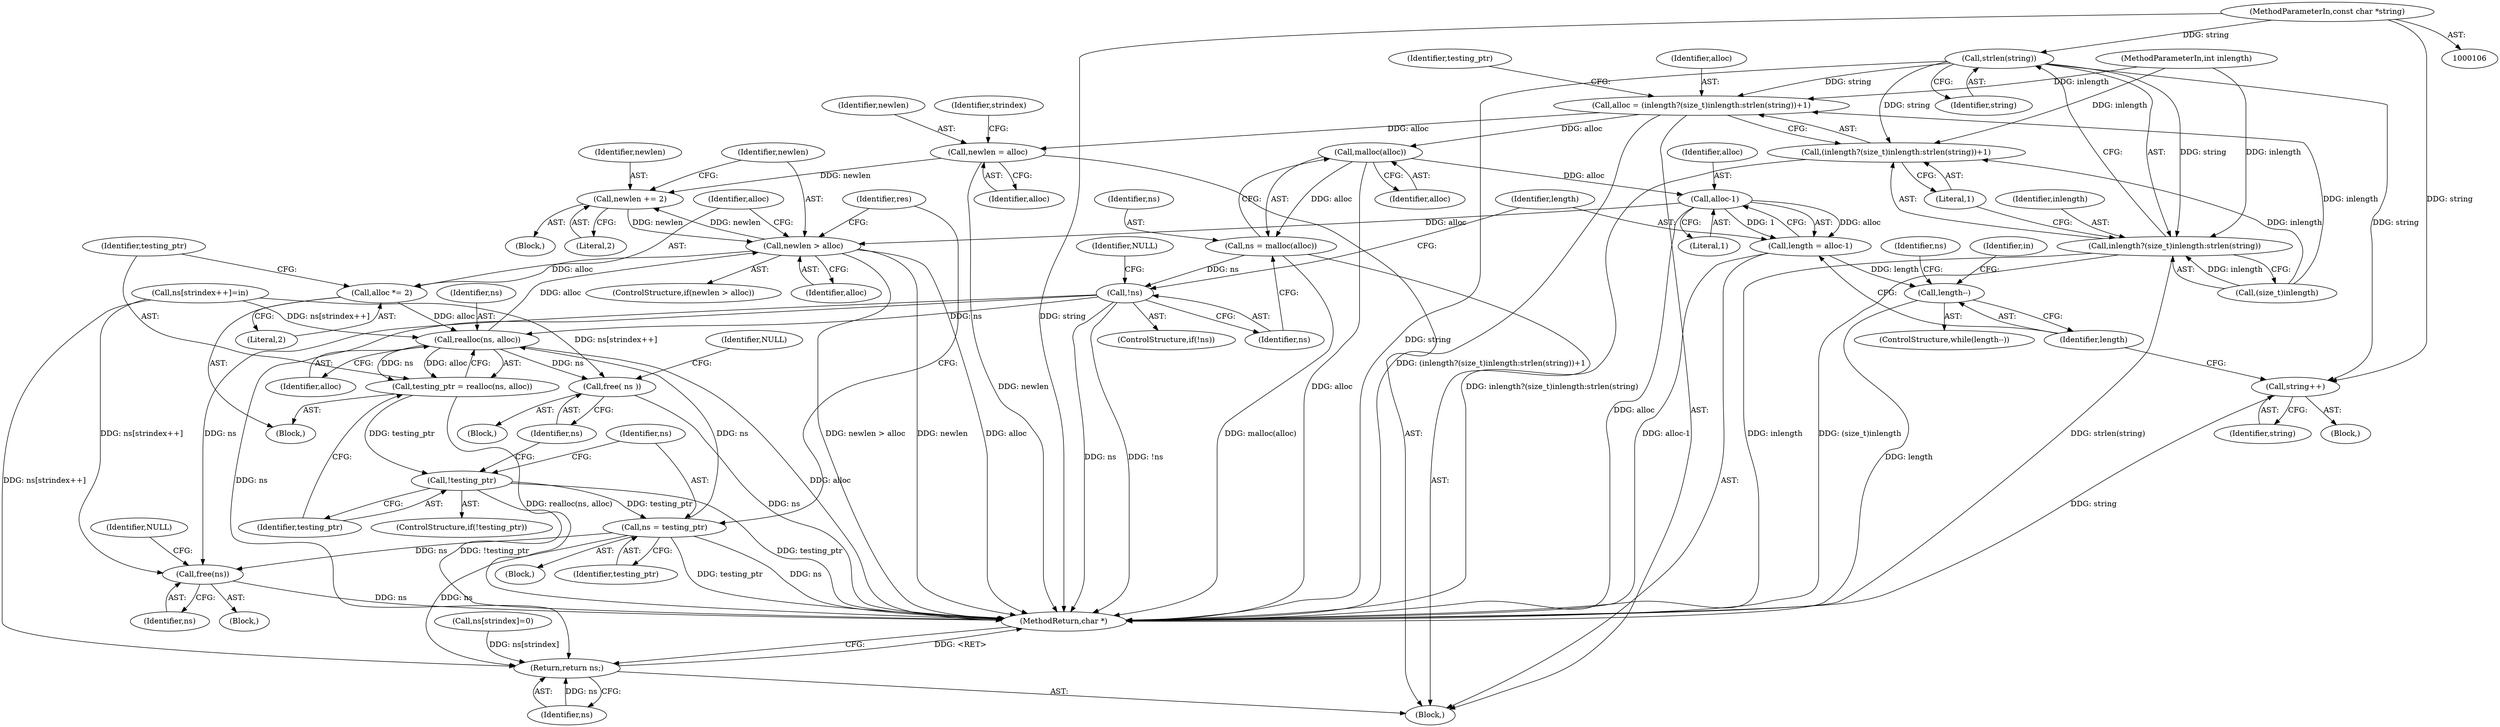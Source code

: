digraph "0_curl_75ca568fa1c19de4c5358fed246686de8467c238@API" {
"1000120" [label="(Call,strlen(string))"];
"1000108" [label="(MethodParameterIn,const char *string)"];
"1000112" [label="(Call,alloc = (inlength?(size_t)inlength:strlen(string))+1)"];
"1000130" [label="(Call,newlen = alloc)"];
"1000172" [label="(Call,newlen += 2)"];
"1000176" [label="(Call,newlen > alloc)"];
"1000180" [label="(Call,alloc *= 2)"];
"1000185" [label="(Call,realloc(ns, alloc))"];
"1000183" [label="(Call,testing_ptr = realloc(ns, alloc))"];
"1000189" [label="(Call,!testing_ptr)"];
"1000198" [label="(Call,ns = testing_ptr)"];
"1000211" [label="(Call,free(ns))"];
"1000233" [label="(Return,return ns;)"];
"1000192" [label="(Call,free( ns ))"];
"1000141" [label="(Call,malloc(alloc))"];
"1000139" [label="(Call,ns = malloc(alloc))"];
"1000144" [label="(Call,!ns)"];
"1000150" [label="(Call,alloc-1)"];
"1000148" [label="(Call,length = alloc-1)"];
"1000154" [label="(Call,length--)"];
"1000114" [label="(Call,(inlength?(size_t)inlength:strlen(string))+1)"];
"1000115" [label="(Call,inlength?(size_t)inlength:strlen(string))"];
"1000226" [label="(Call,string++)"];
"1000185" [label="(Call,realloc(ns, alloc))"];
"1000135" [label="(Identifier,strindex)"];
"1000198" [label="(Call,ns = testing_ptr)"];
"1000150" [label="(Call,alloc-1)"];
"1000197" [label="(Block,)"];
"1000158" [label="(Identifier,in)"];
"1000202" [label="(Identifier,res)"];
"1000191" [label="(Block,)"];
"1000116" [label="(Identifier,inlength)"];
"1000156" [label="(Block,)"];
"1000187" [label="(Identifier,alloc)"];
"1000115" [label="(Call,inlength?(size_t)inlength:strlen(string))"];
"1000175" [label="(ControlStructure,if(newlen > alloc))"];
"1000142" [label="(Identifier,alloc)"];
"1000132" [label="(Identifier,alloc)"];
"1000155" [label="(Identifier,length)"];
"1000122" [label="(Literal,1)"];
"1000130" [label="(Call,newlen = alloc)"];
"1000108" [label="(MethodParameterIn,const char *string)"];
"1000177" [label="(Identifier,newlen)"];
"1000176" [label="(Call,newlen > alloc)"];
"1000199" [label="(Identifier,ns)"];
"1000179" [label="(Block,)"];
"1000189" [label="(Call,!testing_ptr)"];
"1000214" [label="(Identifier,NULL)"];
"1000211" [label="(Call,free(ns))"];
"1000148" [label="(Call,length = alloc-1)"];
"1000109" [label="(MethodParameterIn,int inlength)"];
"1000192" [label="(Call,free( ns ))"];
"1000140" [label="(Identifier,ns)"];
"1000143" [label="(ControlStructure,if(!ns))"];
"1000188" [label="(ControlStructure,if(!testing_ptr))"];
"1000195" [label="(Identifier,NULL)"];
"1000181" [label="(Identifier,alloc)"];
"1000200" [label="(Identifier,testing_ptr)"];
"1000154" [label="(Call,length--)"];
"1000131" [label="(Identifier,newlen)"];
"1000174" [label="(Literal,2)"];
"1000210" [label="(Block,)"];
"1000149" [label="(Identifier,length)"];
"1000230" [label="(Identifier,ns)"];
"1000121" [label="(Identifier,string)"];
"1000110" [label="(Block,)"];
"1000164" [label="(Call,ns[strindex++]=in)"];
"1000184" [label="(Identifier,testing_ptr)"];
"1000178" [label="(Identifier,alloc)"];
"1000172" [label="(Call,newlen += 2)"];
"1000113" [label="(Identifier,alloc)"];
"1000141" [label="(Call,malloc(alloc))"];
"1000182" [label="(Literal,2)"];
"1000173" [label="(Identifier,newlen)"];
"1000190" [label="(Identifier,testing_ptr)"];
"1000112" [label="(Call,alloc = (inlength?(size_t)inlength:strlen(string))+1)"];
"1000186" [label="(Identifier,ns)"];
"1000114" [label="(Call,(inlength?(size_t)inlength:strlen(string))+1)"];
"1000233" [label="(Return,return ns;)"];
"1000153" [label="(ControlStructure,while(length--))"];
"1000147" [label="(Identifier,NULL)"];
"1000151" [label="(Identifier,alloc)"];
"1000126" [label="(Identifier,testing_ptr)"];
"1000180" [label="(Call,alloc *= 2)"];
"1000183" [label="(Call,testing_ptr = realloc(ns, alloc))"];
"1000145" [label="(Identifier,ns)"];
"1000193" [label="(Identifier,ns)"];
"1000212" [label="(Identifier,ns)"];
"1000227" [label="(Identifier,string)"];
"1000152" [label="(Literal,1)"];
"1000139" [label="(Call,ns = malloc(alloc))"];
"1000120" [label="(Call,strlen(string))"];
"1000235" [label="(MethodReturn,char *)"];
"1000228" [label="(Call,ns[strindex]=0)"];
"1000144" [label="(Call,!ns)"];
"1000226" [label="(Call,string++)"];
"1000171" [label="(Block,)"];
"1000234" [label="(Identifier,ns)"];
"1000117" [label="(Call,(size_t)inlength)"];
"1000120" -> "1000115"  [label="AST: "];
"1000120" -> "1000121"  [label="CFG: "];
"1000121" -> "1000120"  [label="AST: "];
"1000115" -> "1000120"  [label="CFG: "];
"1000120" -> "1000235"  [label="DDG: string"];
"1000120" -> "1000112"  [label="DDG: string"];
"1000120" -> "1000114"  [label="DDG: string"];
"1000120" -> "1000115"  [label="DDG: string"];
"1000108" -> "1000120"  [label="DDG: string"];
"1000120" -> "1000226"  [label="DDG: string"];
"1000108" -> "1000106"  [label="AST: "];
"1000108" -> "1000235"  [label="DDG: string"];
"1000108" -> "1000226"  [label="DDG: string"];
"1000112" -> "1000110"  [label="AST: "];
"1000112" -> "1000114"  [label="CFG: "];
"1000113" -> "1000112"  [label="AST: "];
"1000114" -> "1000112"  [label="AST: "];
"1000126" -> "1000112"  [label="CFG: "];
"1000112" -> "1000235"  [label="DDG: (inlength?(size_t)inlength:strlen(string))+1"];
"1000109" -> "1000112"  [label="DDG: inlength"];
"1000117" -> "1000112"  [label="DDG: inlength"];
"1000112" -> "1000130"  [label="DDG: alloc"];
"1000112" -> "1000141"  [label="DDG: alloc"];
"1000130" -> "1000110"  [label="AST: "];
"1000130" -> "1000132"  [label="CFG: "];
"1000131" -> "1000130"  [label="AST: "];
"1000132" -> "1000130"  [label="AST: "];
"1000135" -> "1000130"  [label="CFG: "];
"1000130" -> "1000235"  [label="DDG: newlen"];
"1000130" -> "1000172"  [label="DDG: newlen"];
"1000172" -> "1000171"  [label="AST: "];
"1000172" -> "1000174"  [label="CFG: "];
"1000173" -> "1000172"  [label="AST: "];
"1000174" -> "1000172"  [label="AST: "];
"1000177" -> "1000172"  [label="CFG: "];
"1000176" -> "1000172"  [label="DDG: newlen"];
"1000172" -> "1000176"  [label="DDG: newlen"];
"1000176" -> "1000175"  [label="AST: "];
"1000176" -> "1000178"  [label="CFG: "];
"1000177" -> "1000176"  [label="AST: "];
"1000178" -> "1000176"  [label="AST: "];
"1000181" -> "1000176"  [label="CFG: "];
"1000202" -> "1000176"  [label="CFG: "];
"1000176" -> "1000235"  [label="DDG: alloc"];
"1000176" -> "1000235"  [label="DDG: newlen > alloc"];
"1000176" -> "1000235"  [label="DDG: newlen"];
"1000185" -> "1000176"  [label="DDG: alloc"];
"1000150" -> "1000176"  [label="DDG: alloc"];
"1000176" -> "1000180"  [label="DDG: alloc"];
"1000180" -> "1000179"  [label="AST: "];
"1000180" -> "1000182"  [label="CFG: "];
"1000181" -> "1000180"  [label="AST: "];
"1000182" -> "1000180"  [label="AST: "];
"1000184" -> "1000180"  [label="CFG: "];
"1000180" -> "1000185"  [label="DDG: alloc"];
"1000185" -> "1000183"  [label="AST: "];
"1000185" -> "1000187"  [label="CFG: "];
"1000186" -> "1000185"  [label="AST: "];
"1000187" -> "1000185"  [label="AST: "];
"1000183" -> "1000185"  [label="CFG: "];
"1000185" -> "1000235"  [label="DDG: alloc"];
"1000185" -> "1000183"  [label="DDG: ns"];
"1000185" -> "1000183"  [label="DDG: alloc"];
"1000198" -> "1000185"  [label="DDG: ns"];
"1000144" -> "1000185"  [label="DDG: ns"];
"1000164" -> "1000185"  [label="DDG: ns[strindex++]"];
"1000185" -> "1000192"  [label="DDG: ns"];
"1000183" -> "1000179"  [label="AST: "];
"1000184" -> "1000183"  [label="AST: "];
"1000190" -> "1000183"  [label="CFG: "];
"1000183" -> "1000235"  [label="DDG: realloc(ns, alloc)"];
"1000183" -> "1000189"  [label="DDG: testing_ptr"];
"1000189" -> "1000188"  [label="AST: "];
"1000189" -> "1000190"  [label="CFG: "];
"1000190" -> "1000189"  [label="AST: "];
"1000193" -> "1000189"  [label="CFG: "];
"1000199" -> "1000189"  [label="CFG: "];
"1000189" -> "1000235"  [label="DDG: testing_ptr"];
"1000189" -> "1000235"  [label="DDG: !testing_ptr"];
"1000189" -> "1000198"  [label="DDG: testing_ptr"];
"1000198" -> "1000197"  [label="AST: "];
"1000198" -> "1000200"  [label="CFG: "];
"1000199" -> "1000198"  [label="AST: "];
"1000200" -> "1000198"  [label="AST: "];
"1000202" -> "1000198"  [label="CFG: "];
"1000198" -> "1000235"  [label="DDG: ns"];
"1000198" -> "1000235"  [label="DDG: testing_ptr"];
"1000198" -> "1000211"  [label="DDG: ns"];
"1000198" -> "1000233"  [label="DDG: ns"];
"1000211" -> "1000210"  [label="AST: "];
"1000211" -> "1000212"  [label="CFG: "];
"1000212" -> "1000211"  [label="AST: "];
"1000214" -> "1000211"  [label="CFG: "];
"1000211" -> "1000235"  [label="DDG: ns"];
"1000144" -> "1000211"  [label="DDG: ns"];
"1000164" -> "1000211"  [label="DDG: ns[strindex++]"];
"1000233" -> "1000110"  [label="AST: "];
"1000233" -> "1000234"  [label="CFG: "];
"1000234" -> "1000233"  [label="AST: "];
"1000235" -> "1000233"  [label="CFG: "];
"1000233" -> "1000235"  [label="DDG: <RET>"];
"1000234" -> "1000233"  [label="DDG: ns"];
"1000228" -> "1000233"  [label="DDG: ns[strindex]"];
"1000144" -> "1000233"  [label="DDG: ns"];
"1000164" -> "1000233"  [label="DDG: ns[strindex++]"];
"1000192" -> "1000191"  [label="AST: "];
"1000192" -> "1000193"  [label="CFG: "];
"1000193" -> "1000192"  [label="AST: "];
"1000195" -> "1000192"  [label="CFG: "];
"1000192" -> "1000235"  [label="DDG: ns"];
"1000164" -> "1000192"  [label="DDG: ns[strindex++]"];
"1000141" -> "1000139"  [label="AST: "];
"1000141" -> "1000142"  [label="CFG: "];
"1000142" -> "1000141"  [label="AST: "];
"1000139" -> "1000141"  [label="CFG: "];
"1000141" -> "1000235"  [label="DDG: alloc"];
"1000141" -> "1000139"  [label="DDG: alloc"];
"1000141" -> "1000150"  [label="DDG: alloc"];
"1000139" -> "1000110"  [label="AST: "];
"1000140" -> "1000139"  [label="AST: "];
"1000145" -> "1000139"  [label="CFG: "];
"1000139" -> "1000235"  [label="DDG: malloc(alloc)"];
"1000139" -> "1000144"  [label="DDG: ns"];
"1000144" -> "1000143"  [label="AST: "];
"1000144" -> "1000145"  [label="CFG: "];
"1000145" -> "1000144"  [label="AST: "];
"1000147" -> "1000144"  [label="CFG: "];
"1000149" -> "1000144"  [label="CFG: "];
"1000144" -> "1000235"  [label="DDG: ns"];
"1000144" -> "1000235"  [label="DDG: !ns"];
"1000150" -> "1000148"  [label="AST: "];
"1000150" -> "1000152"  [label="CFG: "];
"1000151" -> "1000150"  [label="AST: "];
"1000152" -> "1000150"  [label="AST: "];
"1000148" -> "1000150"  [label="CFG: "];
"1000150" -> "1000235"  [label="DDG: alloc"];
"1000150" -> "1000148"  [label="DDG: alloc"];
"1000150" -> "1000148"  [label="DDG: 1"];
"1000148" -> "1000110"  [label="AST: "];
"1000149" -> "1000148"  [label="AST: "];
"1000155" -> "1000148"  [label="CFG: "];
"1000148" -> "1000235"  [label="DDG: alloc-1"];
"1000148" -> "1000154"  [label="DDG: length"];
"1000154" -> "1000153"  [label="AST: "];
"1000154" -> "1000155"  [label="CFG: "];
"1000155" -> "1000154"  [label="AST: "];
"1000158" -> "1000154"  [label="CFG: "];
"1000230" -> "1000154"  [label="CFG: "];
"1000154" -> "1000235"  [label="DDG: length"];
"1000114" -> "1000122"  [label="CFG: "];
"1000115" -> "1000114"  [label="AST: "];
"1000122" -> "1000114"  [label="AST: "];
"1000114" -> "1000235"  [label="DDG: inlength?(size_t)inlength:strlen(string)"];
"1000109" -> "1000114"  [label="DDG: inlength"];
"1000117" -> "1000114"  [label="DDG: inlength"];
"1000115" -> "1000117"  [label="CFG: "];
"1000116" -> "1000115"  [label="AST: "];
"1000117" -> "1000115"  [label="AST: "];
"1000122" -> "1000115"  [label="CFG: "];
"1000115" -> "1000235"  [label="DDG: (size_t)inlength"];
"1000115" -> "1000235"  [label="DDG: strlen(string)"];
"1000115" -> "1000235"  [label="DDG: inlength"];
"1000109" -> "1000115"  [label="DDG: inlength"];
"1000117" -> "1000115"  [label="DDG: inlength"];
"1000226" -> "1000156"  [label="AST: "];
"1000226" -> "1000227"  [label="CFG: "];
"1000227" -> "1000226"  [label="AST: "];
"1000155" -> "1000226"  [label="CFG: "];
"1000226" -> "1000235"  [label="DDG: string"];
}
